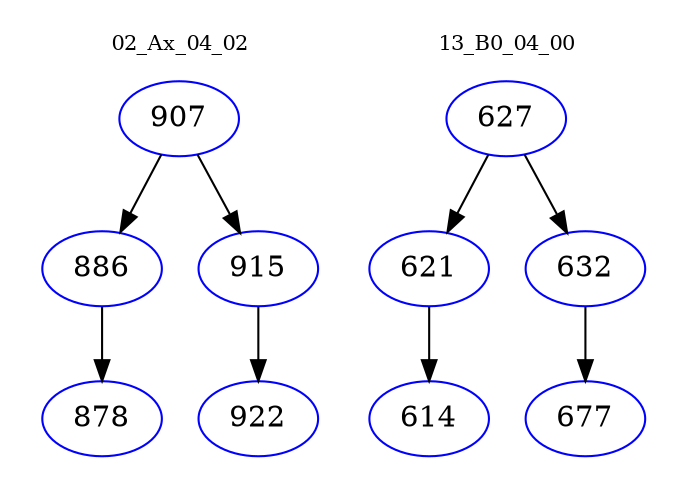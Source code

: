digraph{
subgraph cluster_0 {
color = white
label = "02_Ax_04_02";
fontsize=10;
T0_907 [label="907", color="blue"]
T0_907 -> T0_886 [color="black"]
T0_886 [label="886", color="blue"]
T0_886 -> T0_878 [color="black"]
T0_878 [label="878", color="blue"]
T0_907 -> T0_915 [color="black"]
T0_915 [label="915", color="blue"]
T0_915 -> T0_922 [color="black"]
T0_922 [label="922", color="blue"]
}
subgraph cluster_1 {
color = white
label = "13_B0_04_00";
fontsize=10;
T1_627 [label="627", color="blue"]
T1_627 -> T1_621 [color="black"]
T1_621 [label="621", color="blue"]
T1_621 -> T1_614 [color="black"]
T1_614 [label="614", color="blue"]
T1_627 -> T1_632 [color="black"]
T1_632 [label="632", color="blue"]
T1_632 -> T1_677 [color="black"]
T1_677 [label="677", color="blue"]
}
}
